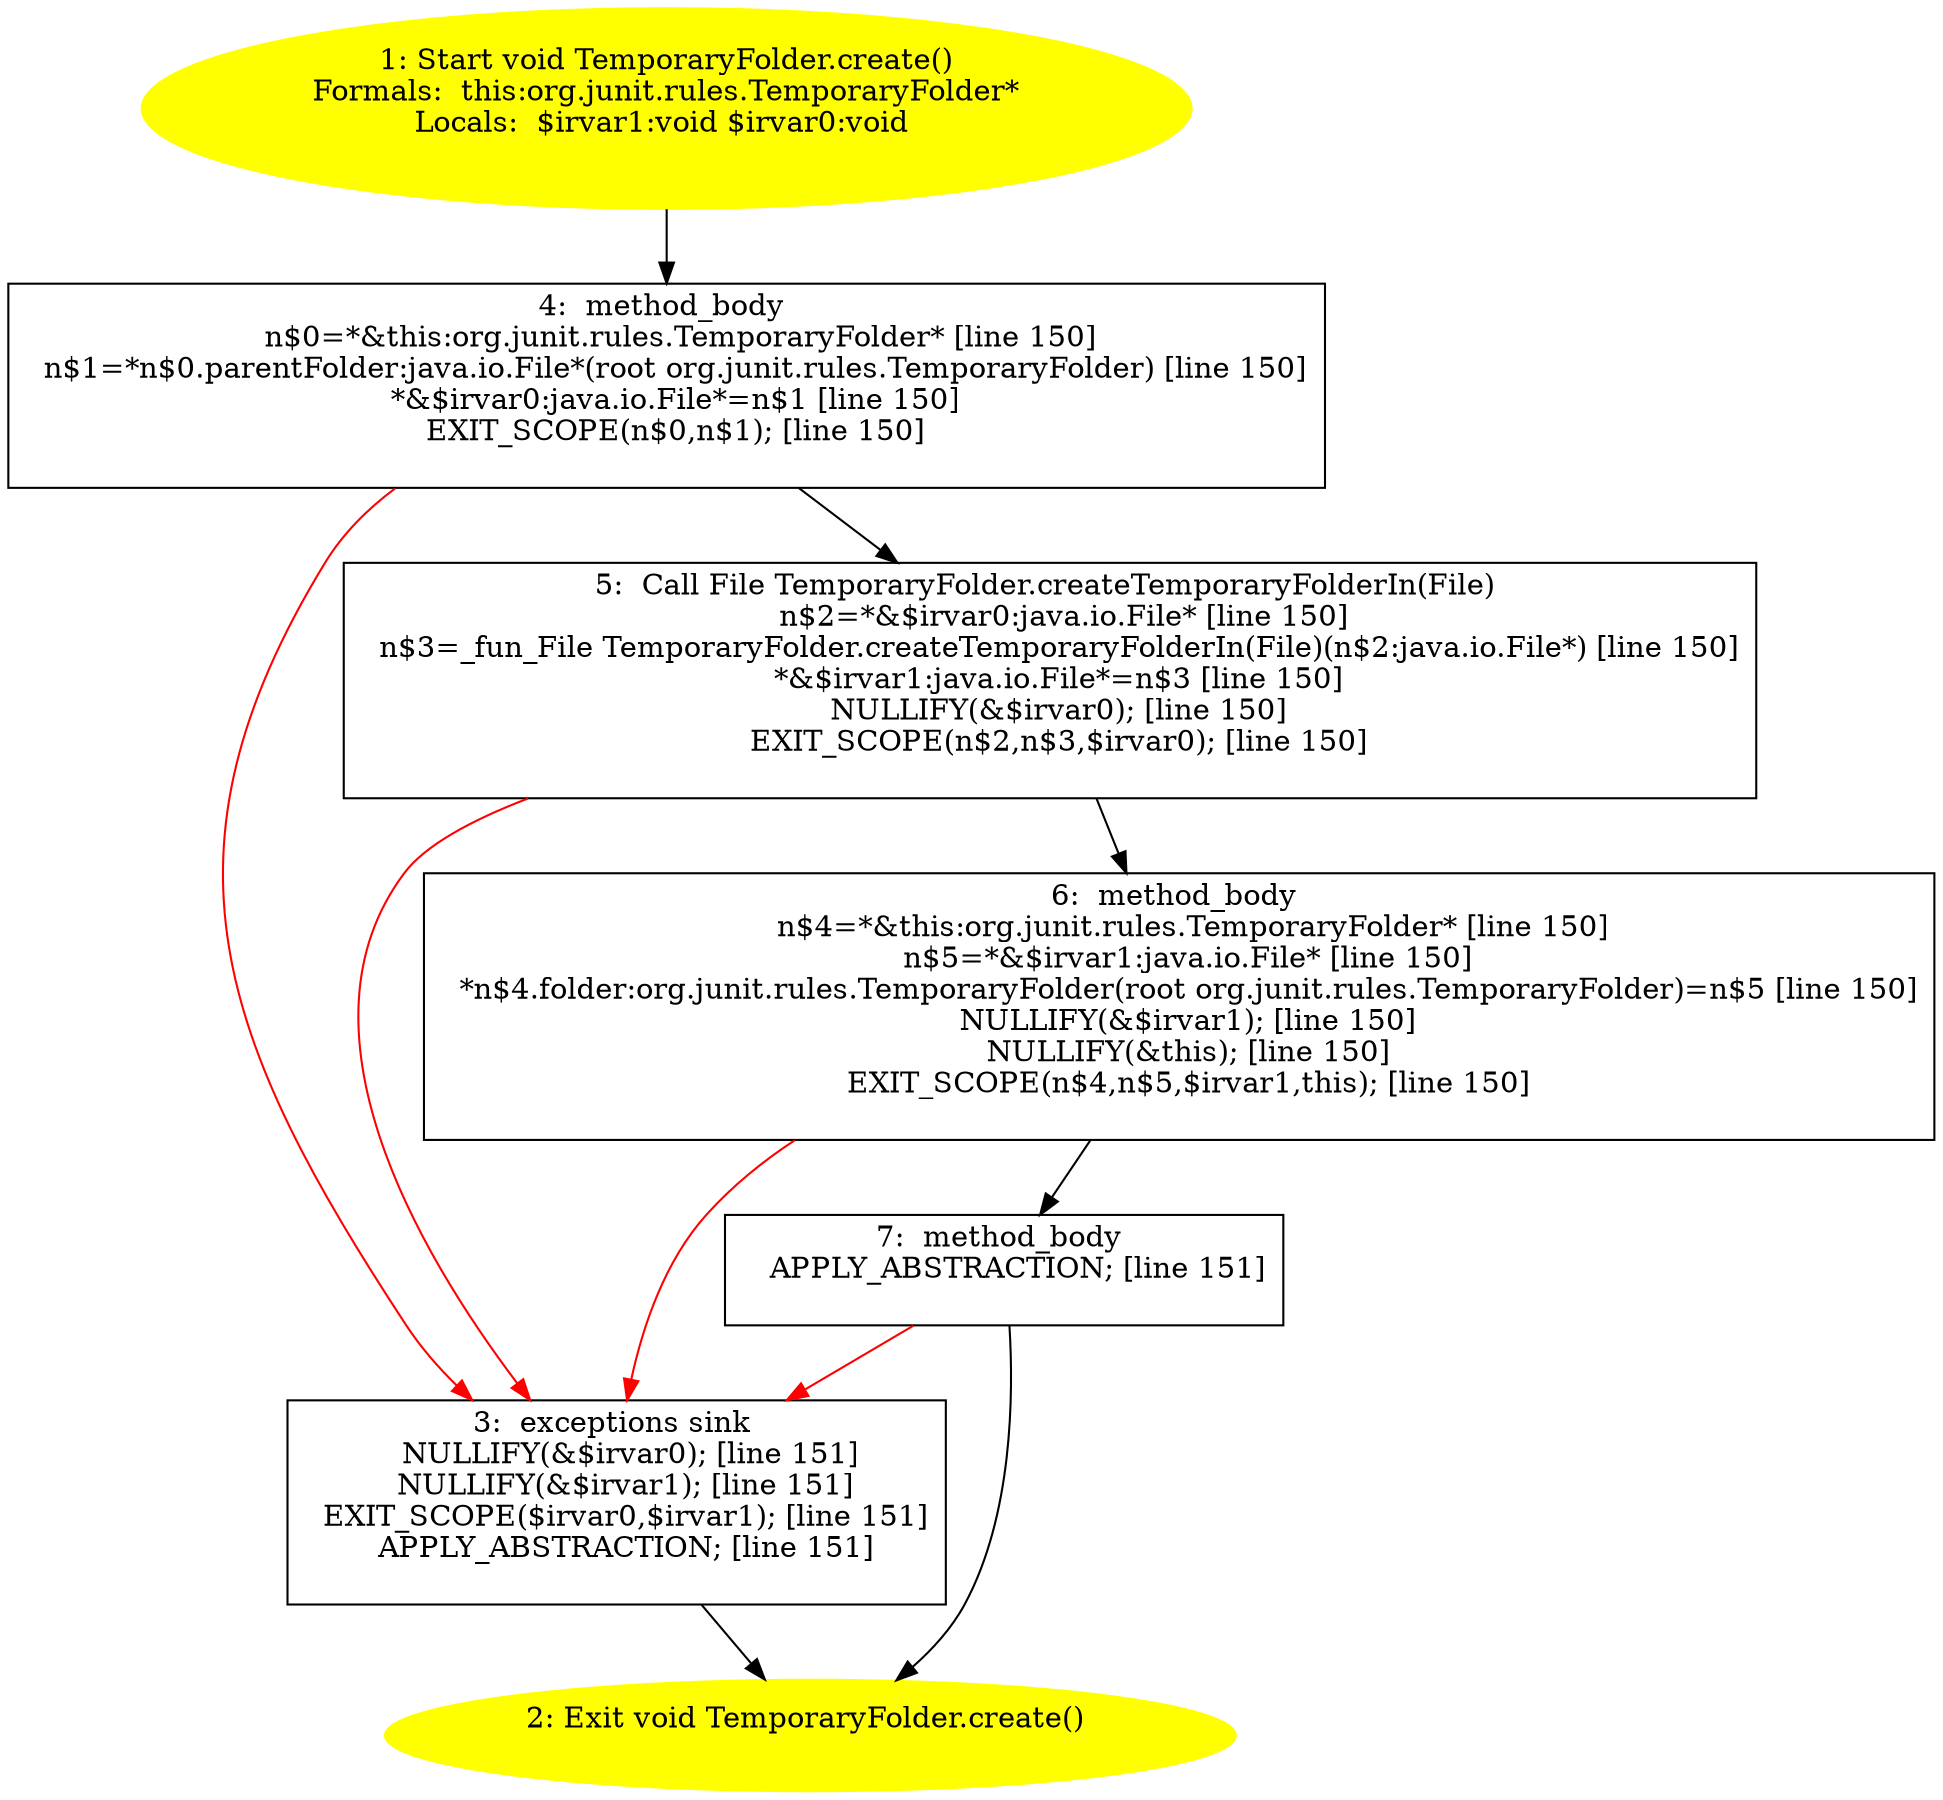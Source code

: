 /* @generated */
digraph cfg {
"org.junit.rules.TemporaryFolder.create():void.3cc66370f16fca97960bb9795f70d003_1" [label="1: Start void TemporaryFolder.create()\nFormals:  this:org.junit.rules.TemporaryFolder*\nLocals:  $irvar1:void $irvar0:void \n  " color=yellow style=filled]
	

	 "org.junit.rules.TemporaryFolder.create():void.3cc66370f16fca97960bb9795f70d003_1" -> "org.junit.rules.TemporaryFolder.create():void.3cc66370f16fca97960bb9795f70d003_4" ;
"org.junit.rules.TemporaryFolder.create():void.3cc66370f16fca97960bb9795f70d003_2" [label="2: Exit void TemporaryFolder.create() \n  " color=yellow style=filled]
	

"org.junit.rules.TemporaryFolder.create():void.3cc66370f16fca97960bb9795f70d003_3" [label="3:  exceptions sink \n   NULLIFY(&$irvar0); [line 151]\n  NULLIFY(&$irvar1); [line 151]\n  EXIT_SCOPE($irvar0,$irvar1); [line 151]\n  APPLY_ABSTRACTION; [line 151]\n " shape="box"]
	

	 "org.junit.rules.TemporaryFolder.create():void.3cc66370f16fca97960bb9795f70d003_3" -> "org.junit.rules.TemporaryFolder.create():void.3cc66370f16fca97960bb9795f70d003_2" ;
"org.junit.rules.TemporaryFolder.create():void.3cc66370f16fca97960bb9795f70d003_4" [label="4:  method_body \n   n$0=*&this:org.junit.rules.TemporaryFolder* [line 150]\n  n$1=*n$0.parentFolder:java.io.File*(root org.junit.rules.TemporaryFolder) [line 150]\n  *&$irvar0:java.io.File*=n$1 [line 150]\n  EXIT_SCOPE(n$0,n$1); [line 150]\n " shape="box"]
	

	 "org.junit.rules.TemporaryFolder.create():void.3cc66370f16fca97960bb9795f70d003_4" -> "org.junit.rules.TemporaryFolder.create():void.3cc66370f16fca97960bb9795f70d003_5" ;
	 "org.junit.rules.TemporaryFolder.create():void.3cc66370f16fca97960bb9795f70d003_4" -> "org.junit.rules.TemporaryFolder.create():void.3cc66370f16fca97960bb9795f70d003_3" [color="red" ];
"org.junit.rules.TemporaryFolder.create():void.3cc66370f16fca97960bb9795f70d003_5" [label="5:  Call File TemporaryFolder.createTemporaryFolderIn(File) \n   n$2=*&$irvar0:java.io.File* [line 150]\n  n$3=_fun_File TemporaryFolder.createTemporaryFolderIn(File)(n$2:java.io.File*) [line 150]\n  *&$irvar1:java.io.File*=n$3 [line 150]\n  NULLIFY(&$irvar0); [line 150]\n  EXIT_SCOPE(n$2,n$3,$irvar0); [line 150]\n " shape="box"]
	

	 "org.junit.rules.TemporaryFolder.create():void.3cc66370f16fca97960bb9795f70d003_5" -> "org.junit.rules.TemporaryFolder.create():void.3cc66370f16fca97960bb9795f70d003_6" ;
	 "org.junit.rules.TemporaryFolder.create():void.3cc66370f16fca97960bb9795f70d003_5" -> "org.junit.rules.TemporaryFolder.create():void.3cc66370f16fca97960bb9795f70d003_3" [color="red" ];
"org.junit.rules.TemporaryFolder.create():void.3cc66370f16fca97960bb9795f70d003_6" [label="6:  method_body \n   n$4=*&this:org.junit.rules.TemporaryFolder* [line 150]\n  n$5=*&$irvar1:java.io.File* [line 150]\n  *n$4.folder:org.junit.rules.TemporaryFolder(root org.junit.rules.TemporaryFolder)=n$5 [line 150]\n  NULLIFY(&$irvar1); [line 150]\n  NULLIFY(&this); [line 150]\n  EXIT_SCOPE(n$4,n$5,$irvar1,this); [line 150]\n " shape="box"]
	

	 "org.junit.rules.TemporaryFolder.create():void.3cc66370f16fca97960bb9795f70d003_6" -> "org.junit.rules.TemporaryFolder.create():void.3cc66370f16fca97960bb9795f70d003_7" ;
	 "org.junit.rules.TemporaryFolder.create():void.3cc66370f16fca97960bb9795f70d003_6" -> "org.junit.rules.TemporaryFolder.create():void.3cc66370f16fca97960bb9795f70d003_3" [color="red" ];
"org.junit.rules.TemporaryFolder.create():void.3cc66370f16fca97960bb9795f70d003_7" [label="7:  method_body \n   APPLY_ABSTRACTION; [line 151]\n " shape="box"]
	

	 "org.junit.rules.TemporaryFolder.create():void.3cc66370f16fca97960bb9795f70d003_7" -> "org.junit.rules.TemporaryFolder.create():void.3cc66370f16fca97960bb9795f70d003_2" ;
	 "org.junit.rules.TemporaryFolder.create():void.3cc66370f16fca97960bb9795f70d003_7" -> "org.junit.rules.TemporaryFolder.create():void.3cc66370f16fca97960bb9795f70d003_3" [color="red" ];
}
